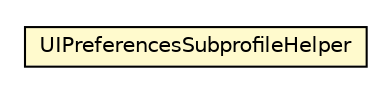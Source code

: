 #!/usr/local/bin/dot
#
# Class diagram 
# Generated by UMLGraph version R5_6-24-gf6e263 (http://www.umlgraph.org/)
#

digraph G {
	edge [fontname="Helvetica",fontsize=10,labelfontname="Helvetica",labelfontsize=10];
	node [fontname="Helvetica",fontsize=10,shape=plaintext];
	nodesep=0.25;
	ranksep=0.5;
	// org.universAAL.ui.dm.ui.preferences.caller.helpers.UIPreferencesSubprofileHelper
	c8277047 [label=<<table title="org.universAAL.ui.dm.ui.preferences.caller.helpers.UIPreferencesSubprofileHelper" border="0" cellborder="1" cellspacing="0" cellpadding="2" port="p" bgcolor="lemonChiffon" href="./UIPreferencesSubprofileHelper.html">
		<tr><td><table border="0" cellspacing="0" cellpadding="1">
<tr><td align="center" balign="center"> UIPreferencesSubprofileHelper </td></tr>
		</table></td></tr>
		</table>>, URL="./UIPreferencesSubprofileHelper.html", fontname="Helvetica", fontcolor="black", fontsize=10.0];
}

